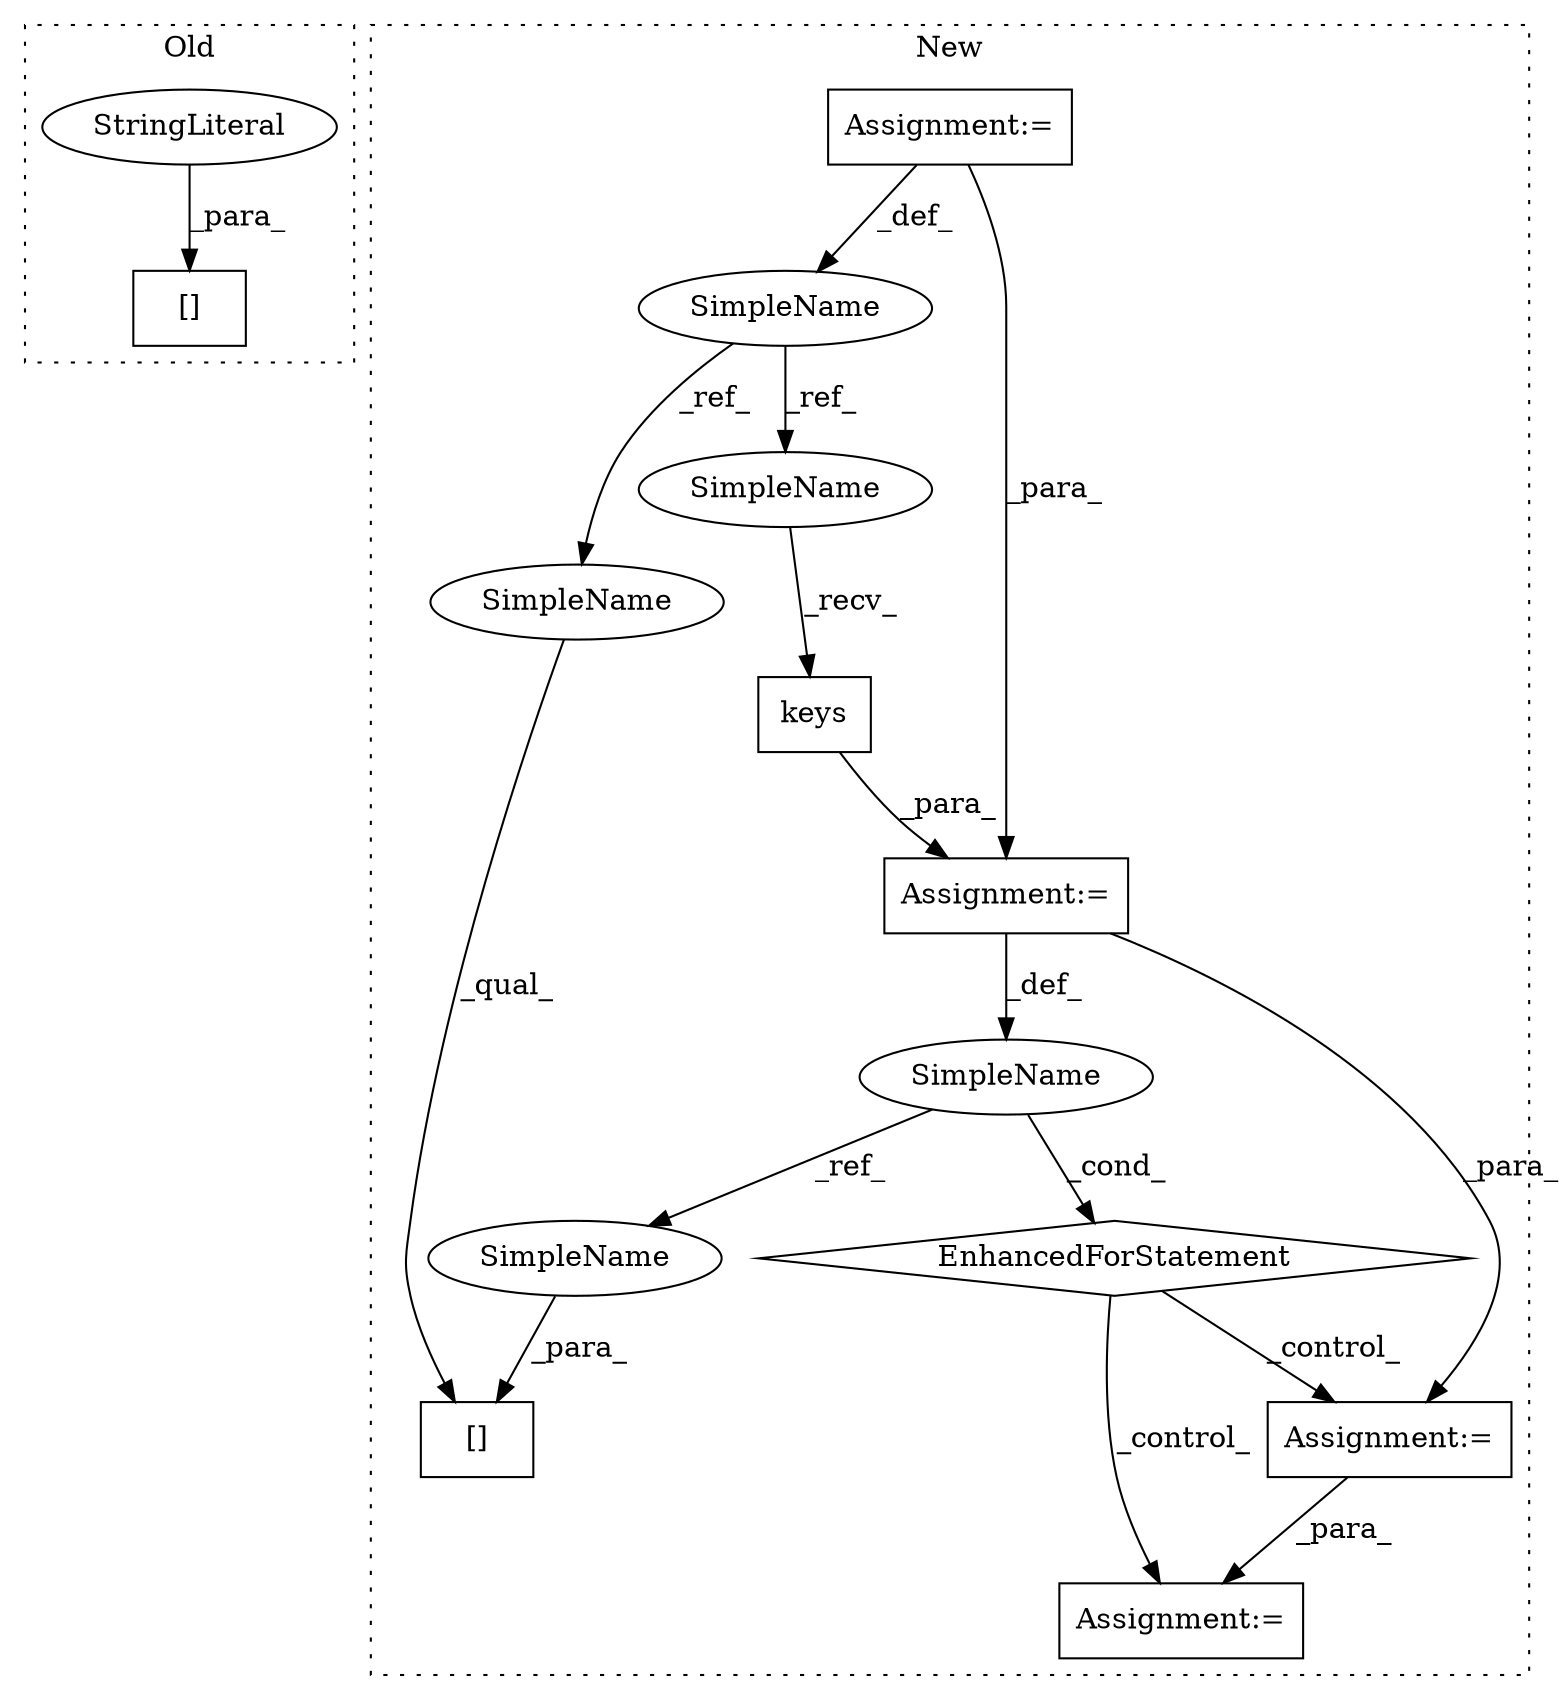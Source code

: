 digraph G {
subgraph cluster0 {
1 [label="[]" a="2" s="11703,11719" l="4,1" shape="box"];
10 [label="StringLiteral" a="45" s="11707" l="12" shape="ellipse"];
label = "Old";
style="dotted";
}
subgraph cluster1 {
2 [label="keys" a="32" s="11873" l="6" shape="box"];
3 [label="Assignment:=" a="7" s="11806,11879" l="53,2" shape="box"];
4 [label="EnhancedForStatement" a="70" s="11806,11879" l="53,2" shape="diamond"];
5 [label="[]" a="2" s="12009,12016" l="6,1" shape="box"];
6 [label="SimpleName" a="42" s="11863" l="1" shape="ellipse"];
7 [label="Assignment:=" a="7" s="11928" l="1" shape="box"];
8 [label="SimpleName" a="42" s="11595" l="5" shape="ellipse"];
9 [label="Assignment:=" a="7" s="11595" l="5" shape="box"];
11 [label="Assignment:=" a="7" s="12017" l="11" shape="box"];
12 [label="SimpleName" a="42" s="12009" l="5" shape="ellipse"];
13 [label="SimpleName" a="42" s="11867" l="5" shape="ellipse"];
14 [label="SimpleName" a="42" s="12015" l="1" shape="ellipse"];
label = "New";
style="dotted";
}
2 -> 3 [label="_para_"];
3 -> 7 [label="_para_"];
3 -> 6 [label="_def_"];
4 -> 11 [label="_control_"];
4 -> 7 [label="_control_"];
6 -> 14 [label="_ref_"];
6 -> 4 [label="_cond_"];
7 -> 11 [label="_para_"];
8 -> 12 [label="_ref_"];
8 -> 13 [label="_ref_"];
9 -> 8 [label="_def_"];
9 -> 3 [label="_para_"];
10 -> 1 [label="_para_"];
12 -> 5 [label="_qual_"];
13 -> 2 [label="_recv_"];
14 -> 5 [label="_para_"];
}